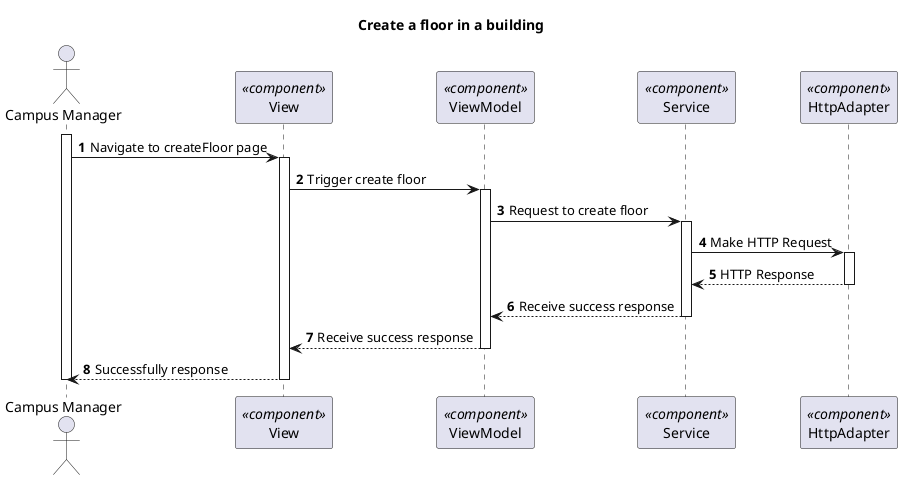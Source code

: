@startuml Process View - Level 3

autonumber
skinparam packageStyle rect

title Create a floor in a building

actor "Campus Manager" as CM
participant "View" as view <<component>>
participant "ViewModel" as viewModel <<component>>
participant "Service" as service <<component>>
participant "HttpAdapter" as httpAdapter <<component>>

activate CM
CM -> view : Navigate to createFloor page
activate view
view -> viewModel : Trigger create floor

activate viewModel
viewModel -> service : Request to create floor

activate service
service -> httpAdapter : Make HTTP Request
activate httpAdapter
httpAdapter --> service : HTTP Response
deactivate httpAdapter

service --> viewModel : Receive success response
deactivate service

viewModel --> view : Receive success response
deactivate viewModel

view --> CM : Successfully response
deactivate view

deactivate CM
@enduml
